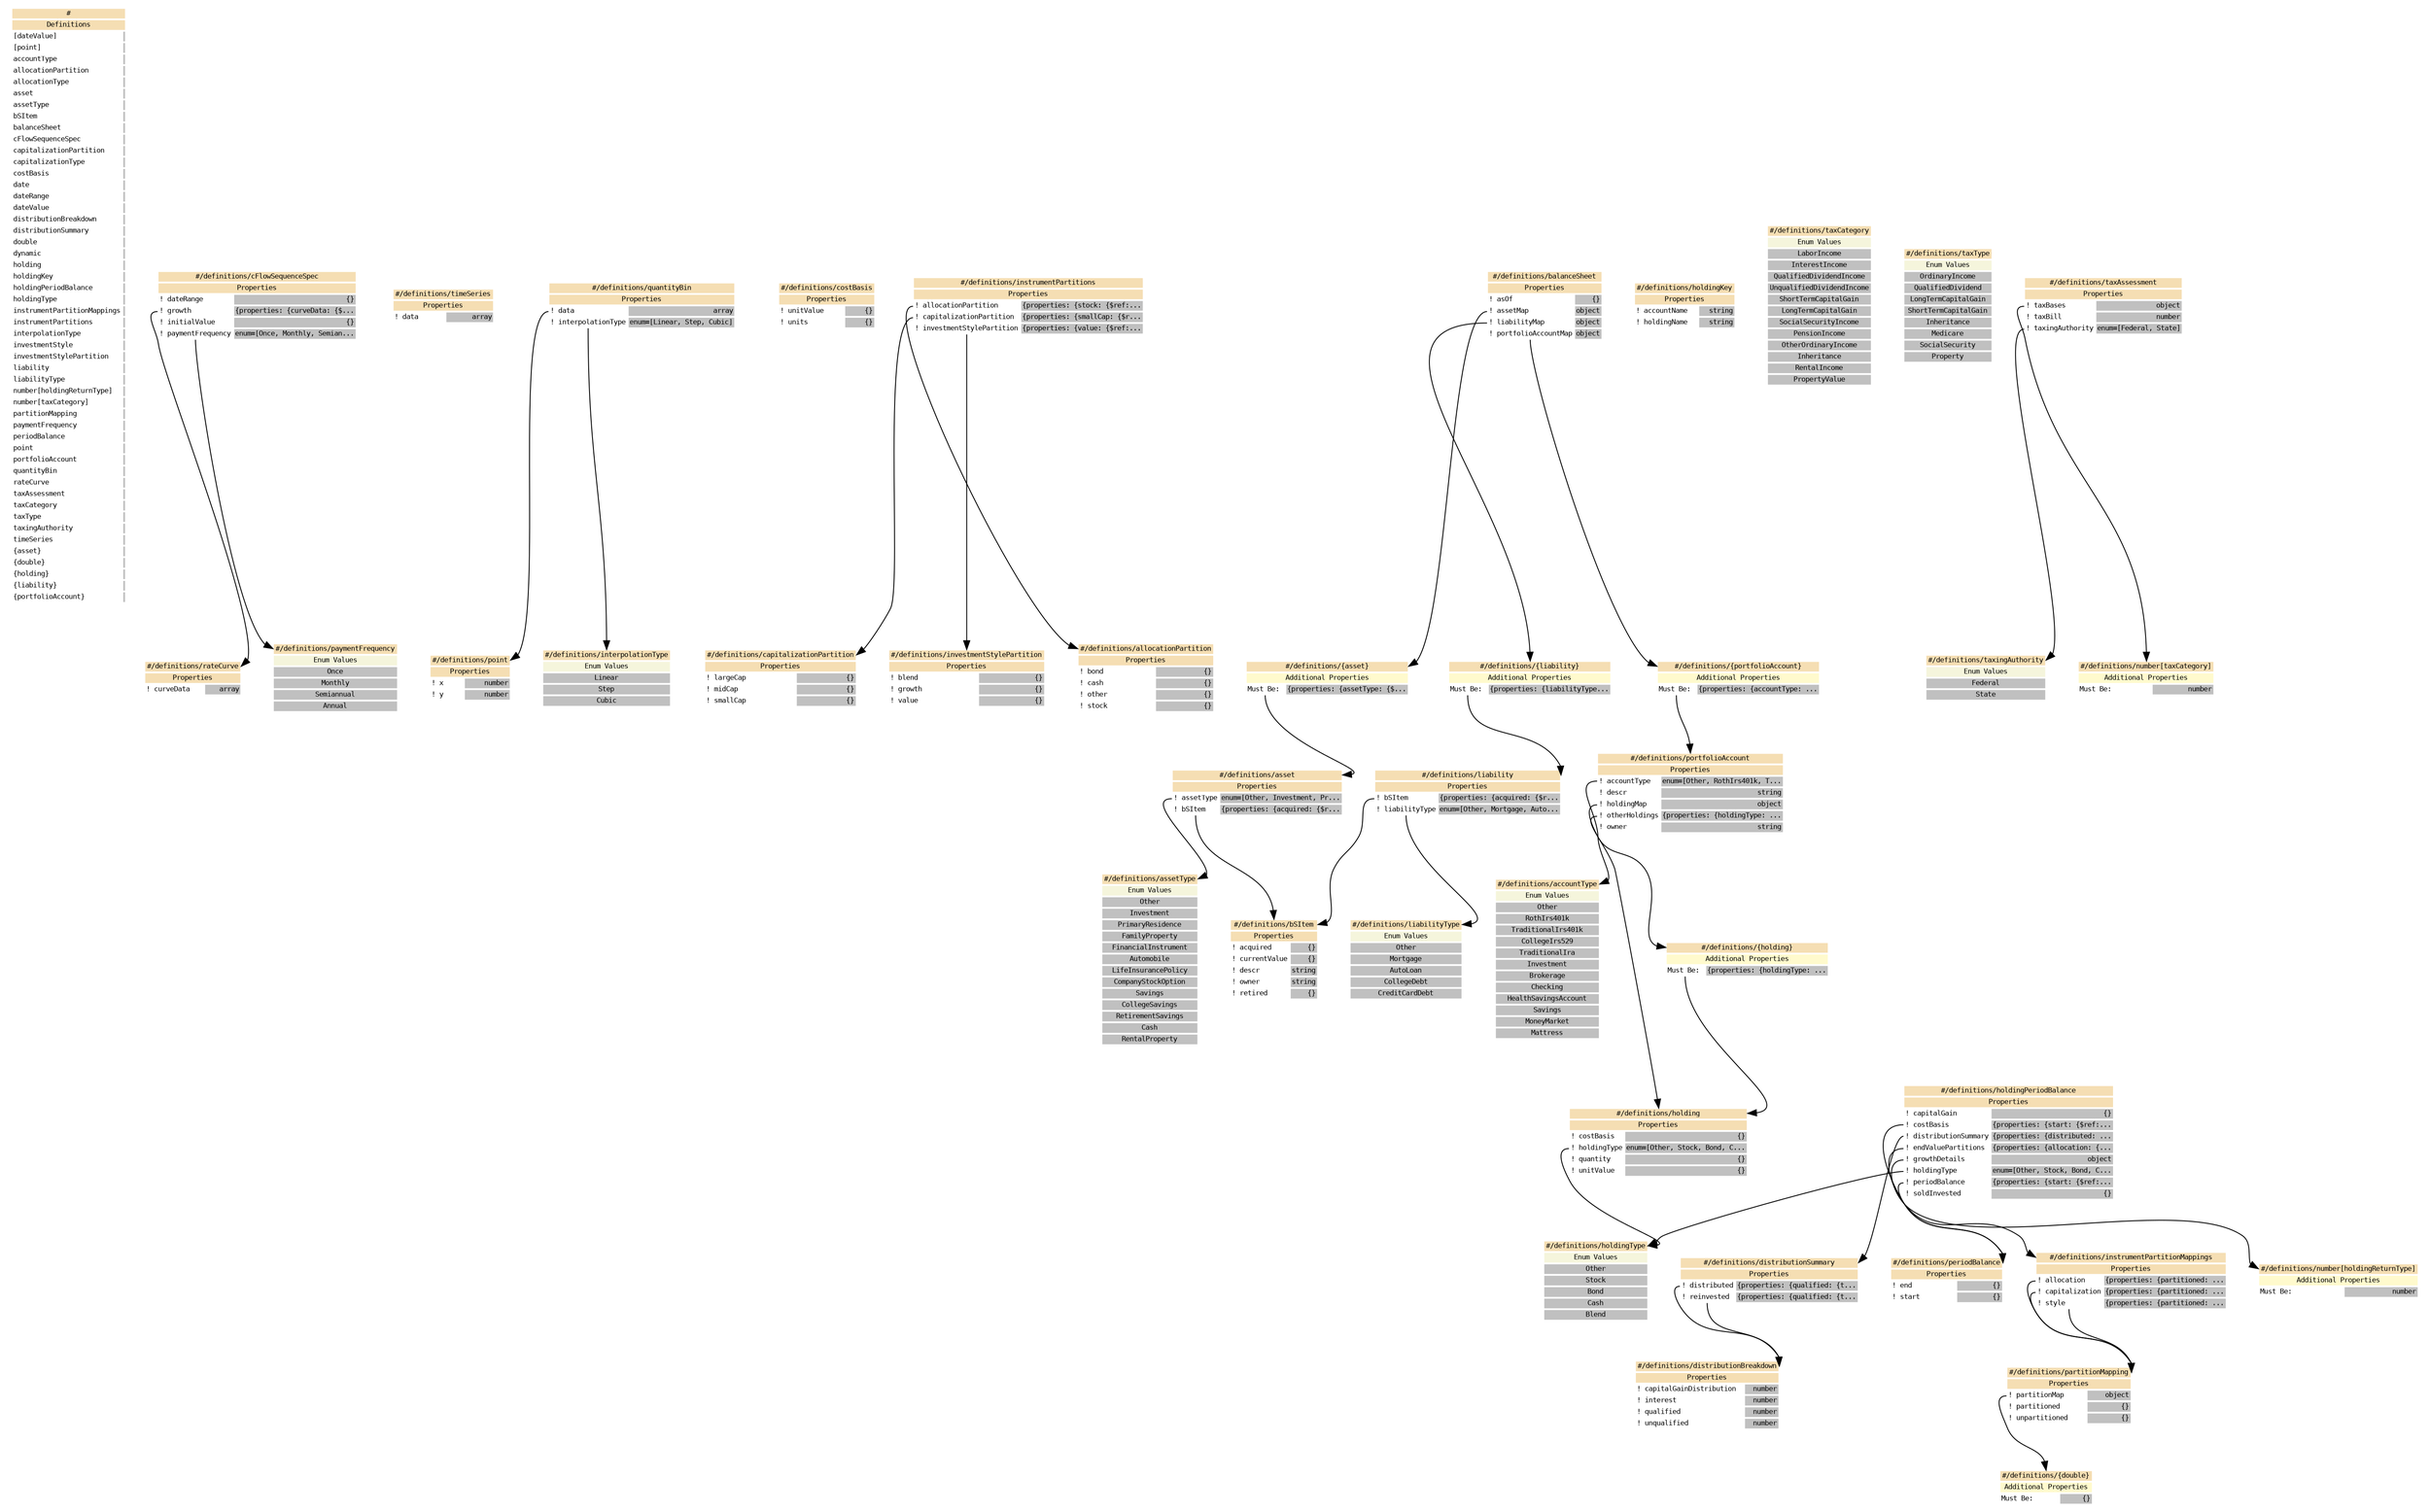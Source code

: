 digraph G {
  fontname = "Bitstream Vera Sans"
  fontsize = 8

  node [
    fontname = "Courier"
    fontsize = 8
    shape = "plaintext"
  ]

  edge [
    fontname = "Bitstream Vera Sans"
    fontsize = 8
  ]

"#" [
label =<
<table border="0" cellborder="0" cellpadding="1" bgcolor="white">
<tr><td bgcolor="wheat" align="center" colspan="2" port="@path"><font color="black">#</font></td></tr>


<tr><td bgcolor="wheat" align="center" colspan="2"><font color="black">Definitions</font></td></tr>
<tr><td align="left" port="#@[dateValue]">[dateValue]</td>[dateValue]<td bgcolor="grey" align="right"></td></tr>
<tr><td align="left" port="#@[point]">[point]</td>[point]<td bgcolor="grey" align="right"></td></tr>
<tr><td align="left" port="#@accountType">accountType</td>accountType<td bgcolor="grey" align="right"></td></tr>
<tr><td align="left" port="#@allocationPartition">allocationPartition</td>allocationPartition<td bgcolor="grey" align="right"></td></tr>
<tr><td align="left" port="#@allocationType">allocationType</td>allocationType<td bgcolor="grey" align="right"></td></tr>
<tr><td align="left" port="#@asset">asset</td>asset<td bgcolor="grey" align="right"></td></tr>
<tr><td align="left" port="#@assetType">assetType</td>assetType<td bgcolor="grey" align="right"></td></tr>
<tr><td align="left" port="#@bSItem">bSItem</td>bSItem<td bgcolor="grey" align="right"></td></tr>
<tr><td align="left" port="#@balanceSheet">balanceSheet</td>balanceSheet<td bgcolor="grey" align="right"></td></tr>
<tr><td align="left" port="#@cFlowSequenceSpec">cFlowSequenceSpec</td>cFlowSequenceSpec<td bgcolor="grey" align="right"></td></tr>
<tr><td align="left" port="#@capitalizationPartition">capitalizationPartition</td>capitalizationPartition<td bgcolor="grey" align="right"></td></tr>
<tr><td align="left" port="#@capitalizationType">capitalizationType</td>capitalizationType<td bgcolor="grey" align="right"></td></tr>
<tr><td align="left" port="#@costBasis">costBasis</td>costBasis<td bgcolor="grey" align="right"></td></tr>
<tr><td align="left" port="#@date">date</td>date<td bgcolor="grey" align="right"></td></tr>
<tr><td align="left" port="#@dateRange">dateRange</td>dateRange<td bgcolor="grey" align="right"></td></tr>
<tr><td align="left" port="#@dateValue">dateValue</td>dateValue<td bgcolor="grey" align="right"></td></tr>
<tr><td align="left" port="#@distributionBreakdown">distributionBreakdown</td>distributionBreakdown<td bgcolor="grey" align="right"></td></tr>
<tr><td align="left" port="#@distributionSummary">distributionSummary</td>distributionSummary<td bgcolor="grey" align="right"></td></tr>
<tr><td align="left" port="#@double">double</td>double<td bgcolor="grey" align="right"></td></tr>
<tr><td align="left" port="#@dynamic">dynamic</td>dynamic<td bgcolor="grey" align="right"></td></tr>
<tr><td align="left" port="#@holding">holding</td>holding<td bgcolor="grey" align="right"></td></tr>
<tr><td align="left" port="#@holdingKey">holdingKey</td>holdingKey<td bgcolor="grey" align="right"></td></tr>
<tr><td align="left" port="#@holdingPeriodBalance">holdingPeriodBalance</td>holdingPeriodBalance<td bgcolor="grey" align="right"></td></tr>
<tr><td align="left" port="#@holdingType">holdingType</td>holdingType<td bgcolor="grey" align="right"></td></tr>
<tr><td align="left" port="#@instrumentPartitionMappings">instrumentPartitionMappings</td>instrumentPartitionMappings<td bgcolor="grey" align="right"></td></tr>
<tr><td align="left" port="#@instrumentPartitions">instrumentPartitions</td>instrumentPartitions<td bgcolor="grey" align="right"></td></tr>
<tr><td align="left" port="#@interpolationType">interpolationType</td>interpolationType<td bgcolor="grey" align="right"></td></tr>
<tr><td align="left" port="#@investmentStyle">investmentStyle</td>investmentStyle<td bgcolor="grey" align="right"></td></tr>
<tr><td align="left" port="#@investmentStylePartition">investmentStylePartition</td>investmentStylePartition<td bgcolor="grey" align="right"></td></tr>
<tr><td align="left" port="#@liability">liability</td>liability<td bgcolor="grey" align="right"></td></tr>
<tr><td align="left" port="#@liabilityType">liabilityType</td>liabilityType<td bgcolor="grey" align="right"></td></tr>
<tr><td align="left" port="#@number[holdingReturnType]">number[holdingReturnType]</td>number[holdingReturnType]<td bgcolor="grey" align="right"></td></tr>
<tr><td align="left" port="#@number[taxCategory]">number[taxCategory]</td>number[taxCategory]<td bgcolor="grey" align="right"></td></tr>
<tr><td align="left" port="#@partitionMapping">partitionMapping</td>partitionMapping<td bgcolor="grey" align="right"></td></tr>
<tr><td align="left" port="#@paymentFrequency">paymentFrequency</td>paymentFrequency<td bgcolor="grey" align="right"></td></tr>
<tr><td align="left" port="#@periodBalance">periodBalance</td>periodBalance<td bgcolor="grey" align="right"></td></tr>
<tr><td align="left" port="#@point">point</td>point<td bgcolor="grey" align="right"></td></tr>
<tr><td align="left" port="#@portfolioAccount">portfolioAccount</td>portfolioAccount<td bgcolor="grey" align="right"></td></tr>
<tr><td align="left" port="#@quantityBin">quantityBin</td>quantityBin<td bgcolor="grey" align="right"></td></tr>
<tr><td align="left" port="#@rateCurve">rateCurve</td>rateCurve<td bgcolor="grey" align="right"></td></tr>
<tr><td align="left" port="#@taxAssessment">taxAssessment</td>taxAssessment<td bgcolor="grey" align="right"></td></tr>
<tr><td align="left" port="#@taxCategory">taxCategory</td>taxCategory<td bgcolor="grey" align="right"></td></tr>
<tr><td align="left" port="#@taxType">taxType</td>taxType<td bgcolor="grey" align="right"></td></tr>
<tr><td align="left" port="#@taxingAuthority">taxingAuthority</td>taxingAuthority<td bgcolor="grey" align="right"></td></tr>
<tr><td align="left" port="#@timeSeries">timeSeries</td>timeSeries<td bgcolor="grey" align="right"></td></tr>
<tr><td align="left" port="#@{asset}">{asset}</td>{asset}<td bgcolor="grey" align="right"></td></tr>
<tr><td align="left" port="#@{double}">{double}</td>{double}<td bgcolor="grey" align="right"></td></tr>
<tr><td align="left" port="#@{holding}">{holding}</td>{holding}<td bgcolor="grey" align="right"></td></tr>
<tr><td align="left" port="#@{liability}">{liability}</td>{liability}<td bgcolor="grey" align="right"></td></tr>
<tr><td align="left" port="#@{portfolioAccount}">{portfolioAccount}</td>{portfolioAccount}<td bgcolor="grey" align="right"></td></tr>
</table>
>
]
"#/definitions/rateCurve" [
label =<
<table border="0" cellborder="0" cellpadding="1" bgcolor="white">
<tr><td bgcolor="wheat" align="center" colspan="2" port="@path"><font color="black">#/definitions/rateCurve</font></td></tr>


<tr><td bgcolor="wheat" align="center" colspan="2" port=""><font color="black">Properties</font></td></tr>
<tr><td align="left" port="@curveData">! curveData</td>! curveData<td bgcolor="grey" align="right">array</td></tr>
</table>
>
]
"#/definitions/timeSeries" [
label =<
<table border="0" cellborder="0" cellpadding="1" bgcolor="white">
<tr><td bgcolor="wheat" align="center" colspan="2" port="@path"><font color="black">#/definitions/timeSeries</font></td></tr>


<tr><td bgcolor="wheat" align="center" colspan="2" port=""><font color="black">Properties</font></td></tr>
<tr><td align="left" port="@data">! data</td>! data<td bgcolor="grey" align="right">array</td></tr>
</table>
>
]
"#/definitions/point" [
label =<
<table border="0" cellborder="0" cellpadding="1" bgcolor="white">
<tr><td bgcolor="wheat" align="center" colspan="2" port="@path"><font color="black">#/definitions/point</font></td></tr>


<tr><td bgcolor="wheat" align="center" colspan="2" port=""><font color="black">Properties</font></td></tr>
<tr><td align="left" port="@x">! x</td>! x<td bgcolor="grey" align="right">number</td></tr>
<tr><td align="left" port="@y">! y</td>! y<td bgcolor="grey" align="right">number</td></tr>
</table>
>
]
"#/definitions/costBasis" [
label =<
<table border="0" cellborder="0" cellpadding="1" bgcolor="white">
<tr><td bgcolor="wheat" align="center" colspan="2" port="@path"><font color="black">#/definitions/costBasis</font></td></tr>


<tr><td bgcolor="wheat" align="center" colspan="2" port=""><font color="black">Properties</font></td></tr>
<tr><td align="left" port="@unitValue">! unitValue</td>! unitValue<td bgcolor="grey" align="right">{}</td></tr>
<tr><td align="left" port="@units">! units</td>! units<td bgcolor="grey" align="right">{}</td></tr>
</table>
>
]
"#/definitions/quantityBin" [
label =<
<table border="0" cellborder="0" cellpadding="1" bgcolor="white">
<tr><td bgcolor="wheat" align="center" colspan="2" port="@path"><font color="black">#/definitions/quantityBin</font></td></tr>


<tr><td bgcolor="wheat" align="center" colspan="2" port=""><font color="black">Properties</font></td></tr>
<tr><td align="left" port="@data">! data</td>! data<td bgcolor="grey" align="right">array</td></tr>
<tr><td align="left" port="@interpolationType">! interpolationType</td>! interpolationType<td bgcolor="grey" align="right">enum=[Linear, Step, Cubic]</td></tr>
</table>
>
]
"#/definitions/capitalizationPartition" [
label =<
<table border="0" cellborder="0" cellpadding="1" bgcolor="white">
<tr><td bgcolor="wheat" align="center" colspan="2" port="@path"><font color="black">#/definitions/capitalizationPartition</font></td></tr>


<tr><td bgcolor="wheat" align="center" colspan="2" port=""><font color="black">Properties</font></td></tr>
<tr><td align="left" port="@largeCap">! largeCap</td>! largeCap<td bgcolor="grey" align="right">{}</td></tr>
<tr><td align="left" port="@midCap">! midCap</td>! midCap<td bgcolor="grey" align="right">{}</td></tr>
<tr><td align="left" port="@smallCap">! smallCap</td>! smallCap<td bgcolor="grey" align="right">{}</td></tr>
</table>
>
]
"#/definitions/investmentStylePartition" [
label =<
<table border="0" cellborder="0" cellpadding="1" bgcolor="white">
<tr><td bgcolor="wheat" align="center" colspan="2" port="@path"><font color="black">#/definitions/investmentStylePartition</font></td></tr>


<tr><td bgcolor="wheat" align="center" colspan="2" port=""><font color="black">Properties</font></td></tr>
<tr><td align="left" port="@blend">! blend</td>! blend<td bgcolor="grey" align="right">{}</td></tr>
<tr><td align="left" port="@growth">! growth</td>! growth<td bgcolor="grey" align="right">{}</td></tr>
<tr><td align="left" port="@value">! value</td>! value<td bgcolor="grey" align="right">{}</td></tr>
</table>
>
]
"#/definitions/allocationPartition" [
label =<
<table border="0" cellborder="0" cellpadding="1" bgcolor="white">
<tr><td bgcolor="wheat" align="center" colspan="2" port="@path"><font color="black">#/definitions/allocationPartition</font></td></tr>


<tr><td bgcolor="wheat" align="center" colspan="2" port=""><font color="black">Properties</font></td></tr>
<tr><td align="left" port="@bond">! bond</td>! bond<td bgcolor="grey" align="right">{}</td></tr>
<tr><td align="left" port="@cash">! cash</td>! cash<td bgcolor="grey" align="right">{}</td></tr>
<tr><td align="left" port="@other">! other</td>! other<td bgcolor="grey" align="right">{}</td></tr>
<tr><td align="left" port="@stock">! stock</td>! stock<td bgcolor="grey" align="right">{}</td></tr>
</table>
>
]
"#/definitions/instrumentPartitions" [
label =<
<table border="0" cellborder="0" cellpadding="1" bgcolor="white">
<tr><td bgcolor="wheat" align="center" colspan="2" port="@path"><font color="black">#/definitions/instrumentPartitions</font></td></tr>


<tr><td bgcolor="wheat" align="center" colspan="2" port=""><font color="black">Properties</font></td></tr>
<tr><td align="left" port="@allocationPartition">! allocationPartition</td>! allocationPartition<td bgcolor="grey" align="right">{properties: {stock: {$ref:...</td></tr>
<tr><td align="left" port="@capitalizationPartition">! capitalizationPartition</td>! capitalizationPartition<td bgcolor="grey" align="right">{properties: {smallCap: {$r...</td></tr>
<tr><td align="left" port="@investmentStylePartition">! investmentStylePartition</td>! investmentStylePartition<td bgcolor="grey" align="right">{properties: {value: {$ref:...</td></tr>
</table>
>
]
"#/definitions/partitionMapping" [
label =<
<table border="0" cellborder="0" cellpadding="1" bgcolor="white">
<tr><td bgcolor="wheat" align="center" colspan="2" port="@path"><font color="black">#/definitions/partitionMapping</font></td></tr>


<tr><td bgcolor="wheat" align="center" colspan="2" port=""><font color="black">Properties</font></td></tr>
<tr><td align="left" port="@partitionMap">! partitionMap</td>! partitionMap<td bgcolor="grey" align="right">object</td></tr>
<tr><td align="left" port="@partitioned">! partitioned</td>! partitioned<td bgcolor="grey" align="right">{}</td></tr>
<tr><td align="left" port="@unpartitioned">! unpartitioned</td>! unpartitioned<td bgcolor="grey" align="right">{}</td></tr>
</table>
>
]
"#/definitions/{double}" [
label =<
<table border="0" cellborder="0" cellpadding="1" bgcolor="white">
<tr><td bgcolor="wheat" align="center" colspan="2" port="@path"><font color="black">#/definitions/{double}</font></td></tr>


<tr><td bgcolor="lemonchiffon" align="center" colspan="2" port=""><font color="black">Additional Properties</font></td></tr>
<tr><td align="left" port="mustBe">Must Be: </td>Must Be: <td bgcolor="grey" align="right">{}</td></tr>
</table>
>
]
"#/definitions/cFlowSequenceSpec" [
label =<
<table border="0" cellborder="0" cellpadding="1" bgcolor="white">
<tr><td bgcolor="wheat" align="center" colspan="2" port="@path"><font color="black">#/definitions/cFlowSequenceSpec</font></td></tr>


<tr><td bgcolor="wheat" align="center" colspan="2" port=""><font color="black">Properties</font></td></tr>
<tr><td align="left" port="@dateRange">! dateRange</td>! dateRange<td bgcolor="grey" align="right">{}</td></tr>
<tr><td align="left" port="@growth">! growth</td>! growth<td bgcolor="grey" align="right">{properties: {curveData: {$...</td></tr>
<tr><td align="left" port="@initialValue">! initialValue</td>! initialValue<td bgcolor="grey" align="right">{}</td></tr>
<tr><td align="left" port="@paymentFrequency">! paymentFrequency</td>! paymentFrequency<td bgcolor="grey" align="right">enum=[Once, Monthly, Semian...</td></tr>
</table>
>
]
"#/definitions/holdingKey" [
label =<
<table border="0" cellborder="0" cellpadding="1" bgcolor="white">
<tr><td bgcolor="wheat" align="center" colspan="2" port="@path"><font color="black">#/definitions/holdingKey</font></td></tr>


<tr><td bgcolor="wheat" align="center" colspan="2" port=""><font color="black">Properties</font></td></tr>
<tr><td align="left" port="@accountName">! accountName</td>! accountName<td bgcolor="grey" align="right">string</td></tr>
<tr><td align="left" port="@holdingName">! holdingName</td>! holdingName<td bgcolor="grey" align="right">string</td></tr>
</table>
>
]
"#/definitions/accountType" [
label =<
<table border="0" cellborder="0" cellpadding="1" bgcolor="white">
<tr><td bgcolor="wheat" align="center" colspan="2" port="@path"><font color="black">#/definitions/accountType</font></td></tr>


<tr><td bgcolor="beige" align="center" colspan="2" port=""><font color="black">Enum Values</font></td></tr>
<tr><td bgcolor="grey" align="center" colspan="2" port=""><font color="black">Other</font></td></tr>
<tr><td bgcolor="grey" align="center" colspan="2" port=""><font color="black">RothIrs401k</font></td></tr>
<tr><td bgcolor="grey" align="center" colspan="2" port=""><font color="black">TraditionalIrs401k</font></td></tr>
<tr><td bgcolor="grey" align="center" colspan="2" port=""><font color="black">CollegeIrs529</font></td></tr>
<tr><td bgcolor="grey" align="center" colspan="2" port=""><font color="black">TraditionalIra</font></td></tr>
<tr><td bgcolor="grey" align="center" colspan="2" port=""><font color="black">Investment</font></td></tr>
<tr><td bgcolor="grey" align="center" colspan="2" port=""><font color="black">Brokerage</font></td></tr>
<tr><td bgcolor="grey" align="center" colspan="2" port=""><font color="black">Checking</font></td></tr>
<tr><td bgcolor="grey" align="center" colspan="2" port=""><font color="black">HealthSavingsAccount</font></td></tr>
<tr><td bgcolor="grey" align="center" colspan="2" port=""><font color="black">Savings</font></td></tr>
<tr><td bgcolor="grey" align="center" colspan="2" port=""><font color="black">MoneyMarket</font></td></tr>
<tr><td bgcolor="grey" align="center" colspan="2" port=""><font color="black">Mattress</font></td></tr>
</table>
>
]
"#/definitions/assetType" [
label =<
<table border="0" cellborder="0" cellpadding="1" bgcolor="white">
<tr><td bgcolor="wheat" align="center" colspan="2" port="@path"><font color="black">#/definitions/assetType</font></td></tr>


<tr><td bgcolor="beige" align="center" colspan="2" port=""><font color="black">Enum Values</font></td></tr>
<tr><td bgcolor="grey" align="center" colspan="2" port=""><font color="black">Other</font></td></tr>
<tr><td bgcolor="grey" align="center" colspan="2" port=""><font color="black">Investment</font></td></tr>
<tr><td bgcolor="grey" align="center" colspan="2" port=""><font color="black">PrimaryResidence</font></td></tr>
<tr><td bgcolor="grey" align="center" colspan="2" port=""><font color="black">FamilyProperty</font></td></tr>
<tr><td bgcolor="grey" align="center" colspan="2" port=""><font color="black">FinancialInstrument</font></td></tr>
<tr><td bgcolor="grey" align="center" colspan="2" port=""><font color="black">Automobile</font></td></tr>
<tr><td bgcolor="grey" align="center" colspan="2" port=""><font color="black">LifeInsurancePolicy</font></td></tr>
<tr><td bgcolor="grey" align="center" colspan="2" port=""><font color="black">CompanyStockOption</font></td></tr>
<tr><td bgcolor="grey" align="center" colspan="2" port=""><font color="black">Savings</font></td></tr>
<tr><td bgcolor="grey" align="center" colspan="2" port=""><font color="black">CollegeSavings</font></td></tr>
<tr><td bgcolor="grey" align="center" colspan="2" port=""><font color="black">RetirementSavings</font></td></tr>
<tr><td bgcolor="grey" align="center" colspan="2" port=""><font color="black">Cash</font></td></tr>
<tr><td bgcolor="grey" align="center" colspan="2" port=""><font color="black">RentalProperty</font></td></tr>
</table>
>
]
"#/definitions/liabilityType" [
label =<
<table border="0" cellborder="0" cellpadding="1" bgcolor="white">
<tr><td bgcolor="wheat" align="center" colspan="2" port="@path"><font color="black">#/definitions/liabilityType</font></td></tr>


<tr><td bgcolor="beige" align="center" colspan="2" port=""><font color="black">Enum Values</font></td></tr>
<tr><td bgcolor="grey" align="center" colspan="2" port=""><font color="black">Other</font></td></tr>
<tr><td bgcolor="grey" align="center" colspan="2" port=""><font color="black">Mortgage</font></td></tr>
<tr><td bgcolor="grey" align="center" colspan="2" port=""><font color="black">AutoLoan</font></td></tr>
<tr><td bgcolor="grey" align="center" colspan="2" port=""><font color="black">CollegeDebt</font></td></tr>
<tr><td bgcolor="grey" align="center" colspan="2" port=""><font color="black">CreditCardDebt</font></td></tr>
</table>
>
]
"#/definitions/holdingType" [
label =<
<table border="0" cellborder="0" cellpadding="1" bgcolor="white">
<tr><td bgcolor="wheat" align="center" colspan="2" port="@path"><font color="black">#/definitions/holdingType</font></td></tr>


<tr><td bgcolor="beige" align="center" colspan="2" port=""><font color="black">Enum Values</font></td></tr>
<tr><td bgcolor="grey" align="center" colspan="2" port=""><font color="black">Other</font></td></tr>
<tr><td bgcolor="grey" align="center" colspan="2" port=""><font color="black">Stock</font></td></tr>
<tr><td bgcolor="grey" align="center" colspan="2" port=""><font color="black">Bond</font></td></tr>
<tr><td bgcolor="grey" align="center" colspan="2" port=""><font color="black">Cash</font></td></tr>
<tr><td bgcolor="grey" align="center" colspan="2" port=""><font color="black">Blend</font></td></tr>
</table>
>
]
"#/definitions/interpolationType" [
label =<
<table border="0" cellborder="0" cellpadding="1" bgcolor="white">
<tr><td bgcolor="wheat" align="center" colspan="2" port="@path"><font color="black">#/definitions/interpolationType</font></td></tr>


<tr><td bgcolor="beige" align="center" colspan="2" port=""><font color="black">Enum Values</font></td></tr>
<tr><td bgcolor="grey" align="center" colspan="2" port=""><font color="black">Linear</font></td></tr>
<tr><td bgcolor="grey" align="center" colspan="2" port=""><font color="black">Step</font></td></tr>
<tr><td bgcolor="grey" align="center" colspan="2" port=""><font color="black">Cubic</font></td></tr>
</table>
>
]
"#/definitions/paymentFrequency" [
label =<
<table border="0" cellborder="0" cellpadding="1" bgcolor="white">
<tr><td bgcolor="wheat" align="center" colspan="2" port="@path"><font color="black">#/definitions/paymentFrequency</font></td></tr>


<tr><td bgcolor="beige" align="center" colspan="2" port=""><font color="black">Enum Values</font></td></tr>
<tr><td bgcolor="grey" align="center" colspan="2" port=""><font color="black">Once</font></td></tr>
<tr><td bgcolor="grey" align="center" colspan="2" port=""><font color="black">Monthly</font></td></tr>
<tr><td bgcolor="grey" align="center" colspan="2" port=""><font color="black">Semiannual</font></td></tr>
<tr><td bgcolor="grey" align="center" colspan="2" port=""><font color="black">Annual</font></td></tr>
</table>
>
]
"#/definitions/taxCategory" [
label =<
<table border="0" cellborder="0" cellpadding="1" bgcolor="white">
<tr><td bgcolor="wheat" align="center" colspan="2" port="@path"><font color="black">#/definitions/taxCategory</font></td></tr>


<tr><td bgcolor="beige" align="center" colspan="2" port=""><font color="black">Enum Values</font></td></tr>
<tr><td bgcolor="grey" align="center" colspan="2" port=""><font color="black">LaborIncome</font></td></tr>
<tr><td bgcolor="grey" align="center" colspan="2" port=""><font color="black">InterestIncome</font></td></tr>
<tr><td bgcolor="grey" align="center" colspan="2" port=""><font color="black">QualifiedDividendIncome</font></td></tr>
<tr><td bgcolor="grey" align="center" colspan="2" port=""><font color="black">UnqualifiedDividendIncome</font></td></tr>
<tr><td bgcolor="grey" align="center" colspan="2" port=""><font color="black">ShortTermCapitalGain</font></td></tr>
<tr><td bgcolor="grey" align="center" colspan="2" port=""><font color="black">LongTermCapitalGain</font></td></tr>
<tr><td bgcolor="grey" align="center" colspan="2" port=""><font color="black">SocialSecurityIncome</font></td></tr>
<tr><td bgcolor="grey" align="center" colspan="2" port=""><font color="black">PensionIncome</font></td></tr>
<tr><td bgcolor="grey" align="center" colspan="2" port=""><font color="black">OtherOrdinaryIncome</font></td></tr>
<tr><td bgcolor="grey" align="center" colspan="2" port=""><font color="black">Inheritance</font></td></tr>
<tr><td bgcolor="grey" align="center" colspan="2" port=""><font color="black">RentalIncome</font></td></tr>
<tr><td bgcolor="grey" align="center" colspan="2" port=""><font color="black">PropertyValue</font></td></tr>
</table>
>
]
"#/definitions/taxType" [
label =<
<table border="0" cellborder="0" cellpadding="1" bgcolor="white">
<tr><td bgcolor="wheat" align="center" colspan="2" port="@path"><font color="black">#/definitions/taxType</font></td></tr>


<tr><td bgcolor="beige" align="center" colspan="2" port=""><font color="black">Enum Values</font></td></tr>
<tr><td bgcolor="grey" align="center" colspan="2" port=""><font color="black">OrdinaryIncome</font></td></tr>
<tr><td bgcolor="grey" align="center" colspan="2" port=""><font color="black">QualifiedDividend</font></td></tr>
<tr><td bgcolor="grey" align="center" colspan="2" port=""><font color="black">LongTermCapitalGain</font></td></tr>
<tr><td bgcolor="grey" align="center" colspan="2" port=""><font color="black">ShortTermCapitalGain</font></td></tr>
<tr><td bgcolor="grey" align="center" colspan="2" port=""><font color="black">Inheritance</font></td></tr>
<tr><td bgcolor="grey" align="center" colspan="2" port=""><font color="black">Medicare</font></td></tr>
<tr><td bgcolor="grey" align="center" colspan="2" port=""><font color="black">SocialSecurity</font></td></tr>
<tr><td bgcolor="grey" align="center" colspan="2" port=""><font color="black">Property</font></td></tr>
</table>
>
]
"#/definitions/taxingAuthority" [
label =<
<table border="0" cellborder="0" cellpadding="1" bgcolor="white">
<tr><td bgcolor="wheat" align="center" colspan="2" port="@path"><font color="black">#/definitions/taxingAuthority</font></td></tr>


<tr><td bgcolor="beige" align="center" colspan="2" port=""><font color="black">Enum Values</font></td></tr>
<tr><td bgcolor="grey" align="center" colspan="2" port=""><font color="black">Federal</font></td></tr>
<tr><td bgcolor="grey" align="center" colspan="2" port=""><font color="black">State</font></td></tr>
</table>
>
]
"#/definitions/holding" [
label =<
<table border="0" cellborder="0" cellpadding="1" bgcolor="white">
<tr><td bgcolor="wheat" align="center" colspan="2" port="@path"><font color="black">#/definitions/holding</font></td></tr>


<tr><td bgcolor="wheat" align="center" colspan="2" port=""><font color="black">Properties</font></td></tr>
<tr><td align="left" port="@costBasis">! costBasis</td>! costBasis<td bgcolor="grey" align="right">{}</td></tr>
<tr><td align="left" port="@holdingType">! holdingType</td>! holdingType<td bgcolor="grey" align="right">enum=[Other, Stock, Bond, C...</td></tr>
<tr><td align="left" port="@quantity">! quantity</td>! quantity<td bgcolor="grey" align="right">{}</td></tr>
<tr><td align="left" port="@unitValue">! unitValue</td>! unitValue<td bgcolor="grey" align="right">{}</td></tr>
</table>
>
]
"#/definitions/portfolioAccount" [
label =<
<table border="0" cellborder="0" cellpadding="1" bgcolor="white">
<tr><td bgcolor="wheat" align="center" colspan="2" port="@path"><font color="black">#/definitions/portfolioAccount</font></td></tr>


<tr><td bgcolor="wheat" align="center" colspan="2" port=""><font color="black">Properties</font></td></tr>
<tr><td align="left" port="@accountType">! accountType</td>! accountType<td bgcolor="grey" align="right">enum=[Other, RothIrs401k, T...</td></tr>
<tr><td align="left" port="@descr">! descr</td>! descr<td bgcolor="grey" align="right">string</td></tr>
<tr><td align="left" port="@holdingMap">! holdingMap</td>! holdingMap<td bgcolor="grey" align="right">object</td></tr>
<tr><td align="left" port="@otherHoldings">! otherHoldings</td>! otherHoldings<td bgcolor="grey" align="right">{properties: {holdingType: ...</td></tr>
<tr><td align="left" port="@owner">! owner</td>! owner<td bgcolor="grey" align="right">string</td></tr>
</table>
>
]
"#/definitions/{holding}" [
label =<
<table border="0" cellborder="0" cellpadding="1" bgcolor="white">
<tr><td bgcolor="wheat" align="center" colspan="2" port="@path"><font color="black">#/definitions/{holding}</font></td></tr>


<tr><td bgcolor="lemonchiffon" align="center" colspan="2" port=""><font color="black">Additional Properties</font></td></tr>
<tr><td align="left" port="mustBe">Must Be: </td>Must Be: <td bgcolor="grey" align="right">{properties: {holdingType: ...</td></tr>
</table>
>
]
"#/definitions/bSItem" [
label =<
<table border="0" cellborder="0" cellpadding="1" bgcolor="white">
<tr><td bgcolor="wheat" align="center" colspan="2" port="@path"><font color="black">#/definitions/bSItem</font></td></tr>


<tr><td bgcolor="wheat" align="center" colspan="2" port=""><font color="black">Properties</font></td></tr>
<tr><td align="left" port="@acquired">! acquired</td>! acquired<td bgcolor="grey" align="right">{}</td></tr>
<tr><td align="left" port="@currentValue">! currentValue</td>! currentValue<td bgcolor="grey" align="right">{}</td></tr>
<tr><td align="left" port="@descr">! descr</td>! descr<td bgcolor="grey" align="right">string</td></tr>
<tr><td align="left" port="@owner">! owner</td>! owner<td bgcolor="grey" align="right">string</td></tr>
<tr><td align="left" port="@retired">! retired</td>! retired<td bgcolor="grey" align="right">{}</td></tr>
</table>
>
]
"#/definitions/asset" [
label =<
<table border="0" cellborder="0" cellpadding="1" bgcolor="white">
<tr><td bgcolor="wheat" align="center" colspan="2" port="@path"><font color="black">#/definitions/asset</font></td></tr>


<tr><td bgcolor="wheat" align="center" colspan="2" port=""><font color="black">Properties</font></td></tr>
<tr><td align="left" port="@assetType">! assetType</td>! assetType<td bgcolor="grey" align="right">enum=[Other, Investment, Pr...</td></tr>
<tr><td align="left" port="@bSItem">! bSItem</td>! bSItem<td bgcolor="grey" align="right">{properties: {acquired: {$r...</td></tr>
</table>
>
]
"#/definitions/liability" [
label =<
<table border="0" cellborder="0" cellpadding="1" bgcolor="white">
<tr><td bgcolor="wheat" align="center" colspan="2" port="@path"><font color="black">#/definitions/liability</font></td></tr>


<tr><td bgcolor="wheat" align="center" colspan="2" port=""><font color="black">Properties</font></td></tr>
<tr><td align="left" port="@bSItem">! bSItem</td>! bSItem<td bgcolor="grey" align="right">{properties: {acquired: {$r...</td></tr>
<tr><td align="left" port="@liabilityType">! liabilityType</td>! liabilityType<td bgcolor="grey" align="right">enum=[Other, Mortgage, Auto...</td></tr>
</table>
>
]
"#/definitions/balanceSheet" [
label =<
<table border="0" cellborder="0" cellpadding="1" bgcolor="white">
<tr><td bgcolor="wheat" align="center" colspan="2" port="@path"><font color="black">#/definitions/balanceSheet</font></td></tr>


<tr><td bgcolor="wheat" align="center" colspan="2" port=""><font color="black">Properties</font></td></tr>
<tr><td align="left" port="@asOf">! asOf</td>! asOf<td bgcolor="grey" align="right">{}</td></tr>
<tr><td align="left" port="@assetMap">! assetMap</td>! assetMap<td bgcolor="grey" align="right">object</td></tr>
<tr><td align="left" port="@liabilityMap">! liabilityMap</td>! liabilityMap<td bgcolor="grey" align="right">object</td></tr>
<tr><td align="left" port="@portfolioAccountMap">! portfolioAccountMap</td>! portfolioAccountMap<td bgcolor="grey" align="right">object</td></tr>
</table>
>
]
"#/definitions/{asset}" [
label =<
<table border="0" cellborder="0" cellpadding="1" bgcolor="white">
<tr><td bgcolor="wheat" align="center" colspan="2" port="@path"><font color="black">#/definitions/{asset}</font></td></tr>


<tr><td bgcolor="lemonchiffon" align="center" colspan="2" port=""><font color="black">Additional Properties</font></td></tr>
<tr><td align="left" port="mustBe">Must Be: </td>Must Be: <td bgcolor="grey" align="right">{properties: {assetType: {$...</td></tr>
</table>
>
]
"#/definitions/{liability}" [
label =<
<table border="0" cellborder="0" cellpadding="1" bgcolor="white">
<tr><td bgcolor="wheat" align="center" colspan="2" port="@path"><font color="black">#/definitions/{liability}</font></td></tr>


<tr><td bgcolor="lemonchiffon" align="center" colspan="2" port=""><font color="black">Additional Properties</font></td></tr>
<tr><td align="left" port="mustBe">Must Be: </td>Must Be: <td bgcolor="grey" align="right">{properties: {liabilityType...</td></tr>
</table>
>
]
"#/definitions/{portfolioAccount}" [
label =<
<table border="0" cellborder="0" cellpadding="1" bgcolor="white">
<tr><td bgcolor="wheat" align="center" colspan="2" port="@path"><font color="black">#/definitions/{portfolioAccount}</font></td></tr>


<tr><td bgcolor="lemonchiffon" align="center" colspan="2" port=""><font color="black">Additional Properties</font></td></tr>
<tr><td align="left" port="mustBe">Must Be: </td>Must Be: <td bgcolor="grey" align="right">{properties: {accountType: ...</td></tr>
</table>
>
]
"#/definitions/distributionBreakdown" [
label =<
<table border="0" cellborder="0" cellpadding="1" bgcolor="white">
<tr><td bgcolor="wheat" align="center" colspan="2" port="@path"><font color="black">#/definitions/distributionBreakdown</font></td></tr>


<tr><td bgcolor="wheat" align="center" colspan="2" port=""><font color="black">Properties</font></td></tr>
<tr><td align="left" port="@capitalGainDistribution">! capitalGainDistribution</td>! capitalGainDistribution<td bgcolor="grey" align="right">number</td></tr>
<tr><td align="left" port="@interest">! interest</td>! interest<td bgcolor="grey" align="right">number</td></tr>
<tr><td align="left" port="@qualified">! qualified</td>! qualified<td bgcolor="grey" align="right">number</td></tr>
<tr><td align="left" port="@unqualified">! unqualified</td>! unqualified<td bgcolor="grey" align="right">number</td></tr>
</table>
>
]
"#/definitions/distributionSummary" [
label =<
<table border="0" cellborder="0" cellpadding="1" bgcolor="white">
<tr><td bgcolor="wheat" align="center" colspan="2" port="@path"><font color="black">#/definitions/distributionSummary</font></td></tr>


<tr><td bgcolor="wheat" align="center" colspan="2" port=""><font color="black">Properties</font></td></tr>
<tr><td align="left" port="@distributed">! distributed</td>! distributed<td bgcolor="grey" align="right">{properties: {qualified: {t...</td></tr>
<tr><td align="left" port="@reinvested">! reinvested</td>! reinvested<td bgcolor="grey" align="right">{properties: {qualified: {t...</td></tr>
</table>
>
]
"#/definitions/periodBalance" [
label =<
<table border="0" cellborder="0" cellpadding="1" bgcolor="white">
<tr><td bgcolor="wheat" align="center" colspan="2" port="@path"><font color="black">#/definitions/periodBalance</font></td></tr>


<tr><td bgcolor="wheat" align="center" colspan="2" port=""><font color="black">Properties</font></td></tr>
<tr><td align="left" port="@end">! end</td>! end<td bgcolor="grey" align="right">{}</td></tr>
<tr><td align="left" port="@start">! start</td>! start<td bgcolor="grey" align="right">{}</td></tr>
</table>
>
]
"#/definitions/instrumentPartitionMappings" [
label =<
<table border="0" cellborder="0" cellpadding="1" bgcolor="white">
<tr><td bgcolor="wheat" align="center" colspan="2" port="@path"><font color="black">#/definitions/instrumentPartitionMappings</font></td></tr>


<tr><td bgcolor="wheat" align="center" colspan="2" port=""><font color="black">Properties</font></td></tr>
<tr><td align="left" port="@allocation">! allocation</td>! allocation<td bgcolor="grey" align="right">{properties: {partitioned: ...</td></tr>
<tr><td align="left" port="@capitalization">! capitalization</td>! capitalization<td bgcolor="grey" align="right">{properties: {partitioned: ...</td></tr>
<tr><td align="left" port="@style">! style</td>! style<td bgcolor="grey" align="right">{properties: {partitioned: ...</td></tr>
</table>
>
]
"#/definitions/holdingPeriodBalance" [
label =<
<table border="0" cellborder="0" cellpadding="1" bgcolor="white">
<tr><td bgcolor="wheat" align="center" colspan="2" port="@path"><font color="black">#/definitions/holdingPeriodBalance</font></td></tr>


<tr><td bgcolor="wheat" align="center" colspan="2" port=""><font color="black">Properties</font></td></tr>
<tr><td align="left" port="@capitalGain">! capitalGain</td>! capitalGain<td bgcolor="grey" align="right">{}</td></tr>
<tr><td align="left" port="@costBasis">! costBasis</td>! costBasis<td bgcolor="grey" align="right">{properties: {start: {$ref:...</td></tr>
<tr><td align="left" port="@distributionSummary">! distributionSummary</td>! distributionSummary<td bgcolor="grey" align="right">{properties: {distributed: ...</td></tr>
<tr><td align="left" port="@endValuePartitions">! endValuePartitions</td>! endValuePartitions<td bgcolor="grey" align="right">{properties: {allocation: {...</td></tr>
<tr><td align="left" port="@growthDetails">! growthDetails</td>! growthDetails<td bgcolor="grey" align="right">object</td></tr>
<tr><td align="left" port="@holdingType">! holdingType</td>! holdingType<td bgcolor="grey" align="right">enum=[Other, Stock, Bond, C...</td></tr>
<tr><td align="left" port="@periodBalance">! periodBalance</td>! periodBalance<td bgcolor="grey" align="right">{properties: {start: {$ref:...</td></tr>
<tr><td align="left" port="@soldInvested">! soldInvested</td>! soldInvested<td bgcolor="grey" align="right">{}</td></tr>
</table>
>
]
"#/definitions/number[holdingReturnType]" [
label =<
<table border="0" cellborder="0" cellpadding="1" bgcolor="white">
<tr><td bgcolor="wheat" align="center" colspan="2" port="@path"><font color="black">#/definitions/number[holdingReturnType]</font></td></tr>


<tr><td bgcolor="lemonchiffon" align="center" colspan="2" port=""><font color="black">Additional Properties</font></td></tr>
<tr><td align="left" port="mustBe">Must Be: </td>Must Be: <td bgcolor="grey" align="right">number</td></tr>
</table>
>
]
"#/definitions/taxAssessment" [
label =<
<table border="0" cellborder="0" cellpadding="1" bgcolor="white">
<tr><td bgcolor="wheat" align="center" colspan="2" port="@path"><font color="black">#/definitions/taxAssessment</font></td></tr>


<tr><td bgcolor="wheat" align="center" colspan="2" port=""><font color="black">Properties</font></td></tr>
<tr><td align="left" port="@taxBases">! taxBases</td>! taxBases<td bgcolor="grey" align="right">object</td></tr>
<tr><td align="left" port="@taxBill">! taxBill</td>! taxBill<td bgcolor="grey" align="right">number</td></tr>
<tr><td align="left" port="@taxingAuthority">! taxingAuthority</td>! taxingAuthority<td bgcolor="grey" align="right">enum=[Federal, State]</td></tr>
</table>
>
]
"#/definitions/number[taxCategory]" [
label =<
<table border="0" cellborder="0" cellpadding="1" bgcolor="white">
<tr><td bgcolor="wheat" align="center" colspan="2" port="@path"><font color="black">#/definitions/number[taxCategory]</font></td></tr>


<tr><td bgcolor="lemonchiffon" align="center" colspan="2" port=""><font color="black">Additional Properties</font></td></tr>
<tr><td align="left" port="mustBe">Must Be: </td>Must Be: <td bgcolor="grey" align="right">number</td></tr>
</table>
>
]
"#/definitions/quantityBin":"@data" -> "#/definitions/point":"@path";
"#/definitions/quantityBin":"@interpolationType" -> "#/definitions/interpolationType":"@path";
"#/definitions/instrumentPartitions":"@allocationPartition" -> "#/definitions/allocationPartition":"@path";
"#/definitions/instrumentPartitions":"@capitalizationPartition" -> "#/definitions/capitalizationPartition":"@path";
"#/definitions/instrumentPartitions":"@investmentStylePartition" -> "#/definitions/investmentStylePartition":"@path";
"#/definitions/partitionMapping":"@partitionMap" -> "#/definitions/{double}":"@path";
"#/definitions/cFlowSequenceSpec":"@growth" -> "#/definitions/rateCurve":"@path";
"#/definitions/cFlowSequenceSpec":"@paymentFrequency" -> "#/definitions/paymentFrequency":"@path";
"#/definitions/holding":"@holdingType" -> "#/definitions/holdingType":"@path";
"#/definitions/portfolioAccount":"@accountType" -> "#/definitions/accountType":"@path";
"#/definitions/portfolioAccount":"@holdingMap" -> "#/definitions/{holding}":"@path";
"#/definitions/portfolioAccount":"@otherHoldings" -> "#/definitions/holding":"@path";
"#/definitions/{holding}":"mustBe" -> "#/definitions/holding":"@path";
"#/definitions/asset":"@assetType" -> "#/definitions/assetType":"@path";
"#/definitions/asset":"@bSItem" -> "#/definitions/bSItem":"@path";
"#/definitions/liability":"@bSItem" -> "#/definitions/bSItem":"@path";
"#/definitions/liability":"@liabilityType" -> "#/definitions/liabilityType":"@path";
"#/definitions/balanceSheet":"@assetMap" -> "#/definitions/{asset}":"@path";
"#/definitions/balanceSheet":"@liabilityMap" -> "#/definitions/{liability}":"@path";
"#/definitions/balanceSheet":"@portfolioAccountMap" -> "#/definitions/{portfolioAccount}":"@path";
"#/definitions/{asset}":"mustBe" -> "#/definitions/asset":"@path";
"#/definitions/{liability}":"mustBe" -> "#/definitions/liability":"@path";
"#/definitions/{portfolioAccount}":"mustBe" -> "#/definitions/portfolioAccount":"@path";
"#/definitions/distributionSummary":"@distributed" -> "#/definitions/distributionBreakdown":"@path";
"#/definitions/distributionSummary":"@reinvested" -> "#/definitions/distributionBreakdown":"@path";
"#/definitions/instrumentPartitionMappings":"@allocation" -> "#/definitions/partitionMapping":"@path";
"#/definitions/instrumentPartitionMappings":"@capitalization" -> "#/definitions/partitionMapping":"@path";
"#/definitions/instrumentPartitionMappings":"@style" -> "#/definitions/partitionMapping":"@path";
"#/definitions/holdingPeriodBalance":"@costBasis" -> "#/definitions/periodBalance":"@path";
"#/definitions/holdingPeriodBalance":"@distributionSummary" -> "#/definitions/distributionSummary":"@path";
"#/definitions/holdingPeriodBalance":"@endValuePartitions" -> "#/definitions/instrumentPartitionMappings":"@path";
"#/definitions/holdingPeriodBalance":"@growthDetails" -> "#/definitions/number[holdingReturnType]":"@path";
"#/definitions/holdingPeriodBalance":"@holdingType" -> "#/definitions/holdingType":"@path";
"#/definitions/holdingPeriodBalance":"@periodBalance" -> "#/definitions/periodBalance":"@path";
"#/definitions/taxAssessment":"@taxBases" -> "#/definitions/number[taxCategory]":"@path";
"#/definitions/taxAssessment":"@taxingAuthority" -> "#/definitions/taxingAuthority":"@path";


}
  
